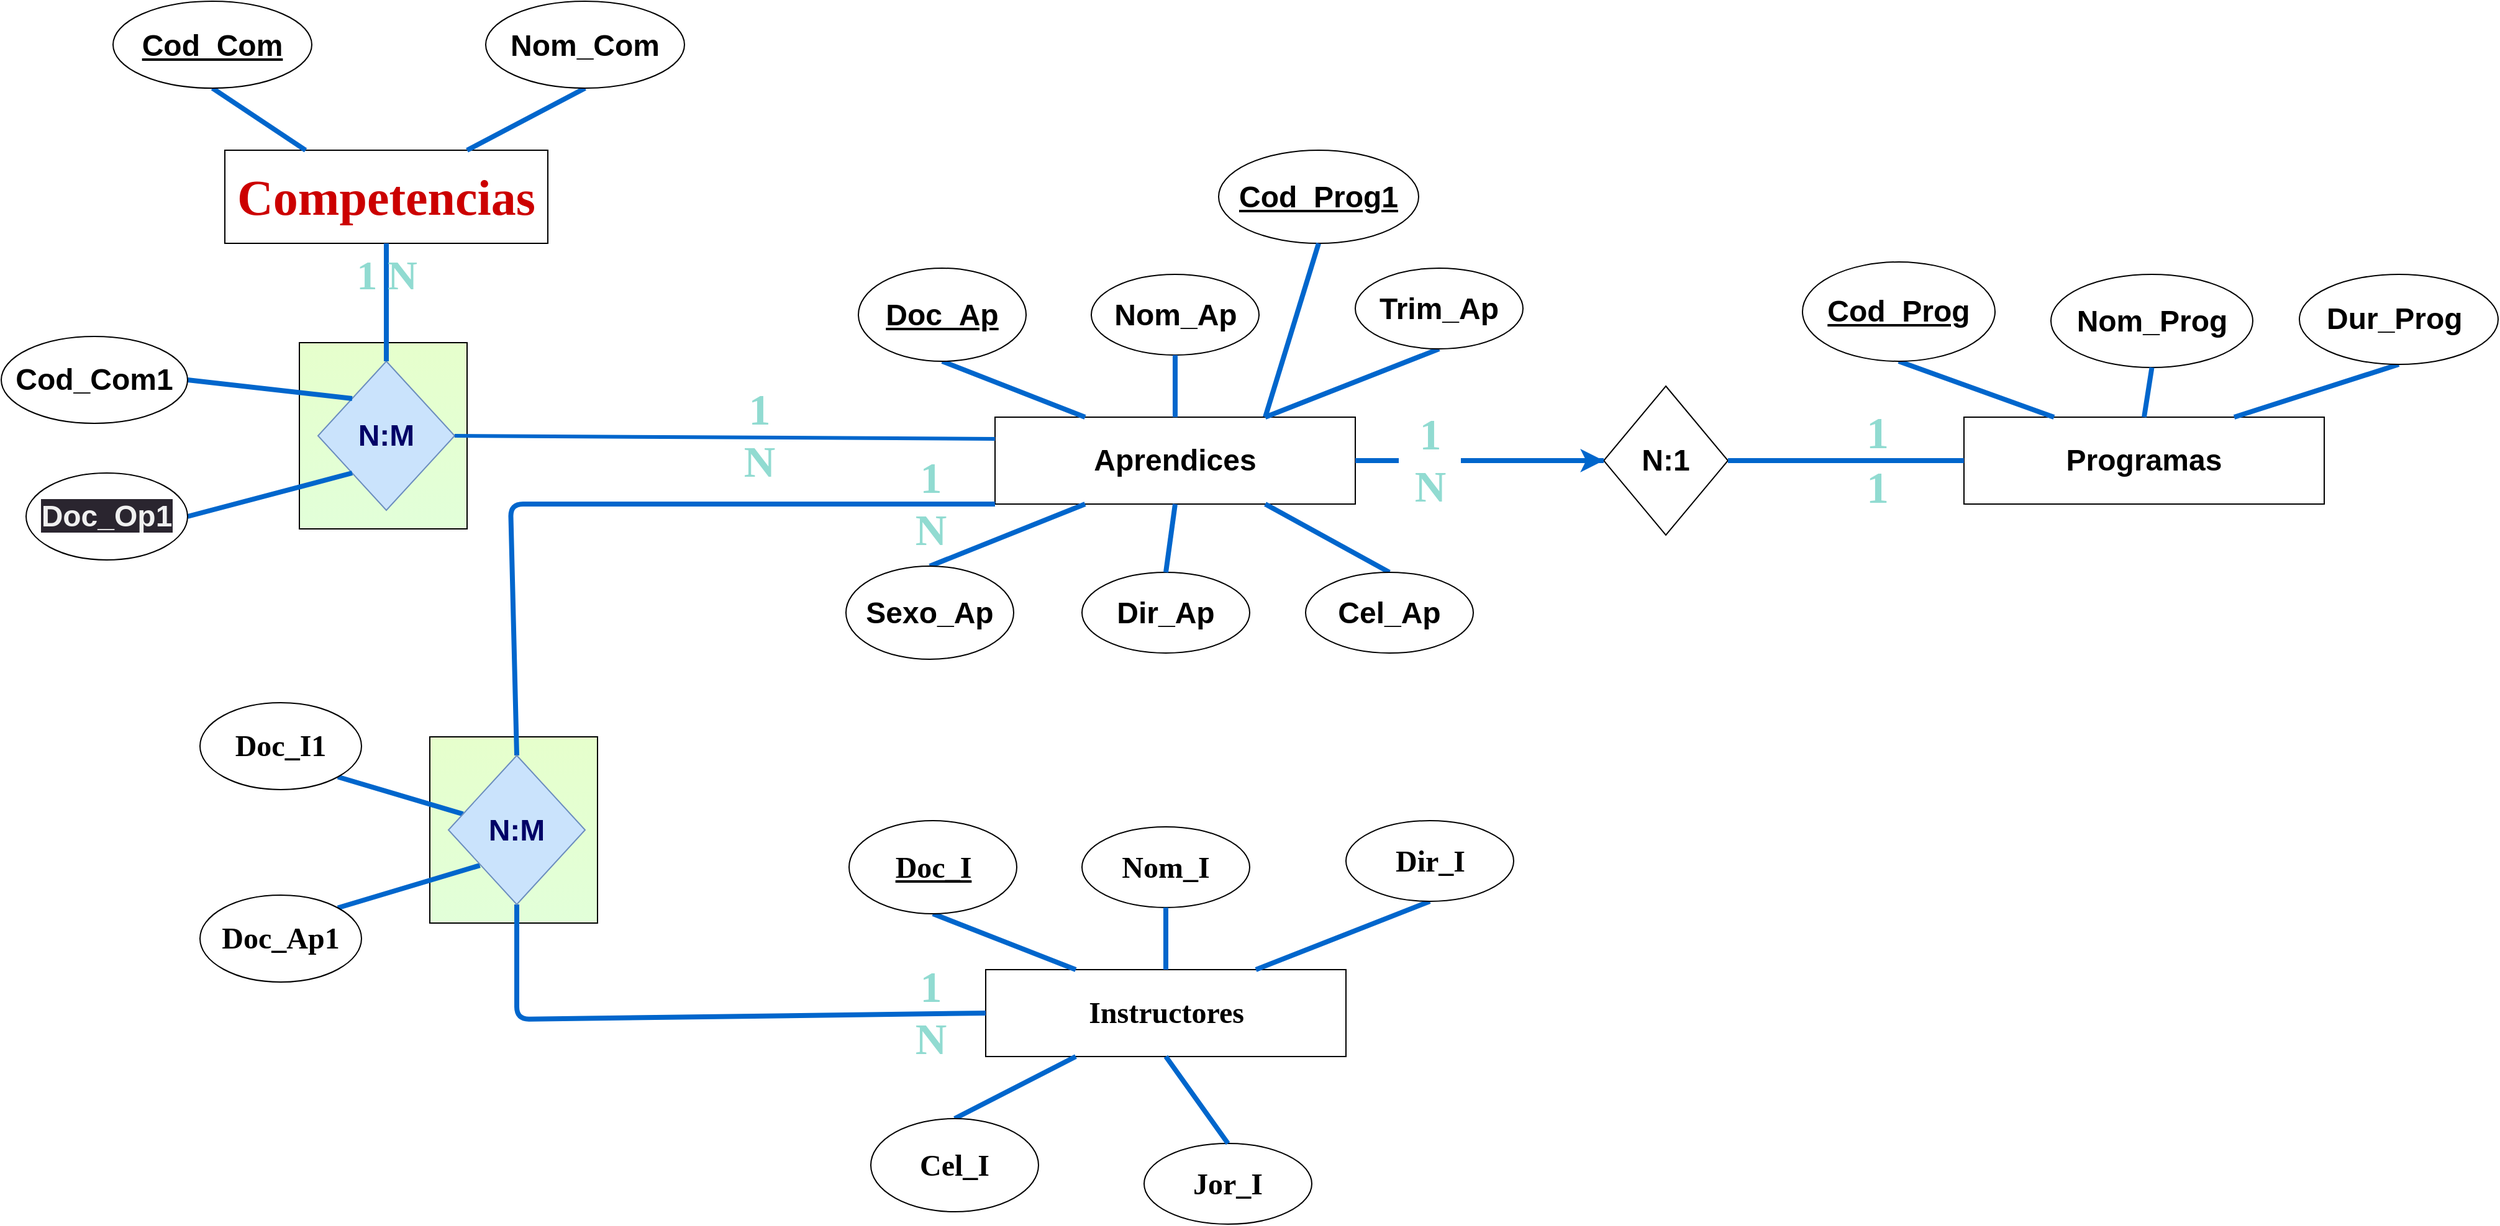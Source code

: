 <mxfile>
    <diagram id="QOmvYlBEMhs3jjYEqnPi" name="Página-1">
        <mxGraphModel dx="1664" dy="922" grid="1" gridSize="10" guides="1" tooltips="1" connect="1" arrows="1" fold="1" page="1" pageScale="1" pageWidth="827" pageHeight="1169" math="0" shadow="0">
            <root>
                <mxCell id="0"/>
                <mxCell id="1" parent="0"/>
                <mxCell id="82" value="" style="rounded=0;whiteSpace=wrap;html=1;fontFamily=Times New Roman;fontSize=30;fontColor=#000066;gradientColor=#E6FFCC;gradientDirection=north;fillColor=#E2FFD9;" vertex="1" parent="1">
                    <mxGeometry x="425" y="612.5" width="135" height="150" as="geometry"/>
                </mxCell>
                <mxCell id="69" value="" style="rounded=0;whiteSpace=wrap;html=1;fontFamily=Times New Roman;fontSize=30;fontColor=#000066;gradientColor=#E6FFCC;gradientDirection=north;fillColor=#E2FFD9;" vertex="1" parent="1">
                    <mxGeometry x="320" y="295" width="135" height="150" as="geometry"/>
                </mxCell>
                <mxCell id="2" value="&lt;h1&gt;&lt;font color=&quot;#cc0000&quot; face=&quot;Times New Roman&quot; style=&quot;font-size: 40px;&quot;&gt;Competencias&lt;/font&gt;&lt;/h1&gt;" style="rounded=0;whiteSpace=wrap;html=1;" vertex="1" parent="1">
                    <mxGeometry x="260" y="140" width="260" height="75" as="geometry"/>
                </mxCell>
                <mxCell id="6" value="" style="endArrow=none;html=1;entryX=0.25;entryY=0;entryDx=0;entryDy=0;exitX=0.5;exitY=1;exitDx=0;exitDy=0;strokeWidth=4;strokeColor=#0066CC;" edge="1" parent="1" source="7" target="2">
                    <mxGeometry width="50" height="50" relative="1" as="geometry">
                        <mxPoint x="300" y="120" as="sourcePoint"/>
                        <mxPoint x="440" y="180" as="targetPoint"/>
                    </mxGeometry>
                </mxCell>
                <mxCell id="7" value="&lt;h1 style=&quot;line-height: 140%;&quot;&gt;&lt;u&gt;Cod_Com&lt;/u&gt;&lt;/h1&gt;" style="ellipse;whiteSpace=wrap;html=1;" vertex="1" parent="1">
                    <mxGeometry x="170" y="20" width="160" height="70" as="geometry"/>
                </mxCell>
                <mxCell id="8" value="" style="endArrow=none;html=1;exitX=0.5;exitY=1;exitDx=0;exitDy=0;strokeWidth=4;strokeColor=#0066CC;entryX=0.75;entryY=0;entryDx=0;entryDy=0;" edge="1" parent="1" source="68" target="2">
                    <mxGeometry width="50" height="50" relative="1" as="geometry">
                        <mxPoint x="515" y="110" as="sourcePoint"/>
                        <mxPoint x="540" y="140" as="targetPoint"/>
                    </mxGeometry>
                </mxCell>
                <mxCell id="10" value="&lt;h1&gt;&lt;font color=&quot;#000066&quot;&gt;N:M&lt;/font&gt;&lt;/h1&gt;" style="rhombus;whiteSpace=wrap;html=1;rounded=0;fillColor=#CAE3FC;strokeColor=#6c8ebf;" vertex="1" parent="1">
                    <mxGeometry x="335" y="310" width="110" height="120" as="geometry"/>
                </mxCell>
                <mxCell id="12" value="" style="endArrow=none;html=1;fontFamily=Times New Roman;fontSize=23;fontColor=#FF3333;entryX=0.5;entryY=1;entryDx=0;entryDy=0;exitX=0.5;exitY=0;exitDx=0;exitDy=0;strokeWidth=4;strokeColor=#0066CC;" edge="1" parent="1" source="10" target="2">
                    <mxGeometry width="50" height="50" relative="1" as="geometry">
                        <mxPoint x="470" y="320" as="sourcePoint"/>
                        <mxPoint x="520" y="270" as="targetPoint"/>
                    </mxGeometry>
                </mxCell>
                <mxCell id="13" value="" style="endArrow=none;html=1;exitX=1;exitY=0.5;exitDx=0;exitDy=0;entryX=0;entryY=1;entryDx=0;entryDy=0;strokeWidth=4;strokeColor=#0066CC;" edge="1" parent="1" source="14" target="10">
                    <mxGeometry width="50" height="50" relative="1" as="geometry">
                        <mxPoint x="230" y="460" as="sourcePoint"/>
                        <mxPoint x="260" y="500" as="targetPoint"/>
                    </mxGeometry>
                </mxCell>
                <mxCell id="14" value="&lt;h1&gt;&lt;span style=&quot;color: rgb(240, 240, 240); font-family: Helvetica; font-style: normal; font-variant-ligatures: normal; font-variant-caps: normal; letter-spacing: normal; orphans: 2; text-align: center; text-indent: 0px; text-transform: none; widows: 2; word-spacing: 0px; -webkit-text-stroke-width: 0px; background-color: rgb(42, 37, 47); text-decoration-thickness: initial; text-decoration-style: initial; text-decoration-color: initial; float: none; display: inline !important;&quot;&gt;&lt;font style=&quot;font-size: 24px;&quot;&gt;Doc_Op1&lt;/font&gt;&lt;/span&gt;&lt;/h1&gt;" style="ellipse;whiteSpace=wrap;html=1;" vertex="1" parent="1">
                    <mxGeometry x="100" y="400" width="130" height="70" as="geometry"/>
                </mxCell>
                <mxCell id="15" value="" style="endArrow=none;html=1;entryX=0;entryY=0;entryDx=0;entryDy=0;exitX=1;exitY=0.5;exitDx=0;exitDy=0;strokeWidth=4;strokeColor=#0066CC;" edge="1" parent="1" source="16" target="10">
                    <mxGeometry width="50" height="50" relative="1" as="geometry">
                        <mxPoint x="90" y="270" as="sourcePoint"/>
                        <mxPoint x="-10.0" y="320.0" as="targetPoint"/>
                    </mxGeometry>
                </mxCell>
                <mxCell id="16" value="&lt;h1&gt;Cod_Com1&lt;/h1&gt;" style="ellipse;whiteSpace=wrap;html=1;" vertex="1" parent="1">
                    <mxGeometry x="80" y="290" width="150" height="70" as="geometry"/>
                </mxCell>
                <mxCell id="17" value="&lt;h1&gt;Aprendices&lt;/h1&gt;" style="whiteSpace=wrap;html=1;rounded=0;" vertex="1" parent="1">
                    <mxGeometry x="880" y="355" width="290" height="70" as="geometry"/>
                </mxCell>
                <mxCell id="19" value="" style="endArrow=none;html=1;entryX=0.25;entryY=0;entryDx=0;entryDy=0;exitX=0.5;exitY=1;exitDx=0;exitDy=0;strokeWidth=4;strokeColor=#0066CC;" edge="1" parent="1" source="20" target="17">
                    <mxGeometry width="50" height="50" relative="1" as="geometry">
                        <mxPoint x="935" y="325" as="sourcePoint"/>
                        <mxPoint x="975.0" y="355.0" as="targetPoint"/>
                    </mxGeometry>
                </mxCell>
                <mxCell id="20" value="&lt;h1&gt;&lt;u&gt;Doc_Ap&lt;/u&gt;&lt;/h1&gt;" style="ellipse;whiteSpace=wrap;html=1;" vertex="1" parent="1">
                    <mxGeometry x="770" y="235" width="135" height="75" as="geometry"/>
                </mxCell>
                <mxCell id="21" value="" style="endArrow=none;html=1;entryX=0.75;entryY=0;entryDx=0;entryDy=0;exitX=0.5;exitY=1;exitDx=0;exitDy=0;strokeWidth=4;strokeColor=#0066CC;" edge="1" parent="1" source="22" target="17">
                    <mxGeometry width="50" height="50" relative="1" as="geometry">
                        <mxPoint x="1125" y="305" as="sourcePoint"/>
                        <mxPoint x="1025.0" y="355.0" as="targetPoint"/>
                    </mxGeometry>
                </mxCell>
                <mxCell id="22" value="&lt;h1&gt;Trim_Ap&lt;/h1&gt;" style="ellipse;whiteSpace=wrap;html=1;" vertex="1" parent="1">
                    <mxGeometry x="1170" y="235" width="135" height="65" as="geometry"/>
                </mxCell>
                <mxCell id="23" value="&lt;h1&gt;Nom_Ap&lt;/h1&gt;" style="ellipse;whiteSpace=wrap;html=1;" vertex="1" parent="1">
                    <mxGeometry x="957.5" y="240" width="135" height="65" as="geometry"/>
                </mxCell>
                <mxCell id="25" value="" style="endArrow=none;html=1;entryX=0.5;entryY=0;entryDx=0;entryDy=0;exitX=0.5;exitY=1;exitDx=0;exitDy=0;strokeWidth=4;strokeColor=#0066CC;" edge="1" parent="1" source="23" target="17">
                    <mxGeometry width="50" height="50" relative="1" as="geometry">
                        <mxPoint x="880" y="355.0" as="sourcePoint"/>
                        <mxPoint x="995" y="400" as="targetPoint"/>
                    </mxGeometry>
                </mxCell>
                <mxCell id="26" value="&lt;h1&gt;&lt;u&gt;Cod_Prog1&lt;/u&gt;&lt;/h1&gt;" style="ellipse;whiteSpace=wrap;html=1;" vertex="1" parent="1">
                    <mxGeometry x="1060" y="140" width="161" height="75" as="geometry"/>
                </mxCell>
                <mxCell id="27" value="" style="endArrow=none;html=1;entryX=0.75;entryY=0;entryDx=0;entryDy=0;exitX=0.5;exitY=1;exitDx=0;exitDy=0;strokeWidth=4;strokeColor=#0066CC;" edge="1" parent="1" source="26" target="17">
                    <mxGeometry width="50" height="50" relative="1" as="geometry">
                        <mxPoint x="1008.5" y="265.0" as="sourcePoint"/>
                        <mxPoint x="1107.5" y="345" as="targetPoint"/>
                    </mxGeometry>
                </mxCell>
                <mxCell id="28" value="" style="endArrow=none;html=1;entryX=0.25;entryY=1;entryDx=0;entryDy=0;exitX=0.5;exitY=0;exitDx=0;exitDy=0;strokeWidth=4;strokeColor=#0066CC;" edge="1" parent="1" source="29" target="17">
                    <mxGeometry width="50" height="50" relative="1" as="geometry">
                        <mxPoint x="955" y="560" as="sourcePoint"/>
                        <mxPoint x="972.5" y="590" as="targetPoint"/>
                    </mxGeometry>
                </mxCell>
                <mxCell id="29" value="&lt;h1&gt;Sexo_Ap&lt;/h1&gt;" style="ellipse;whiteSpace=wrap;html=1;" vertex="1" parent="1">
                    <mxGeometry x="760" y="475" width="135" height="75" as="geometry"/>
                </mxCell>
                <mxCell id="30" value="" style="endArrow=none;html=1;entryX=0.75;entryY=1;entryDx=0;entryDy=0;exitX=0.5;exitY=0;exitDx=0;exitDy=0;strokeWidth=4;strokeColor=#0066CC;" edge="1" parent="1" source="31" target="17">
                    <mxGeometry width="50" height="50" relative="1" as="geometry">
                        <mxPoint x="1145" y="540" as="sourcePoint"/>
                        <mxPoint x="1117.5" y="590" as="targetPoint"/>
                    </mxGeometry>
                </mxCell>
                <mxCell id="31" value="&lt;h1&gt;Cel_Ap&lt;/h1&gt;" style="ellipse;whiteSpace=wrap;html=1;" vertex="1" parent="1">
                    <mxGeometry x="1130" y="480" width="135" height="65" as="geometry"/>
                </mxCell>
                <mxCell id="32" value="&lt;h1&gt;Dir_Ap&lt;/h1&gt;" style="ellipse;whiteSpace=wrap;html=1;" vertex="1" parent="1">
                    <mxGeometry x="950" y="480" width="135" height="65" as="geometry"/>
                </mxCell>
                <mxCell id="33" value="" style="endArrow=none;html=1;exitX=0.5;exitY=0;exitDx=0;exitDy=0;entryX=0.5;entryY=1;entryDx=0;entryDy=0;strokeWidth=4;strokeColor=#0066CC;" edge="1" parent="1" source="32" target="17">
                    <mxGeometry width="50" height="50" relative="1" as="geometry">
                        <mxPoint x="900" y="590.0" as="sourcePoint"/>
                        <mxPoint x="1010" y="440" as="targetPoint"/>
                    </mxGeometry>
                </mxCell>
                <mxCell id="34" value="&lt;h1&gt;N:1&lt;/h1&gt;" style="rhombus;whiteSpace=wrap;html=1;rounded=0;" vertex="1" parent="1">
                    <mxGeometry x="1370" y="330" width="100" height="120" as="geometry"/>
                </mxCell>
                <mxCell id="36" value="&lt;h1&gt;Programas&lt;/h1&gt;" style="whiteSpace=wrap;html=1;rounded=0;" vertex="1" parent="1">
                    <mxGeometry x="1660" y="355" width="290" height="70" as="geometry"/>
                </mxCell>
                <mxCell id="37" value="" style="endArrow=none;html=1;entryX=0.25;entryY=0;entryDx=0;entryDy=0;exitX=0.5;exitY=1;exitDx=0;exitDy=0;strokeWidth=4;strokeColor=#0066CC;" edge="1" parent="1" source="38" target="36">
                    <mxGeometry width="50" height="50" relative="1" as="geometry">
                        <mxPoint x="1715" y="325" as="sourcePoint"/>
                        <mxPoint x="1755.0" y="355.0" as="targetPoint"/>
                    </mxGeometry>
                </mxCell>
                <mxCell id="38" value="&lt;h1&gt;&lt;u&gt;Cod_Prog&lt;/u&gt;&lt;/h1&gt;" style="ellipse;whiteSpace=wrap;html=1;" vertex="1" parent="1">
                    <mxGeometry x="1530" y="230" width="155" height="80" as="geometry"/>
                </mxCell>
                <mxCell id="39" value="" style="endArrow=none;html=1;entryX=0.75;entryY=0;entryDx=0;entryDy=0;exitX=0.5;exitY=1;exitDx=0;exitDy=0;strokeWidth=4;strokeColor=#0066CC;" edge="1" parent="1" source="40" target="36">
                    <mxGeometry width="50" height="50" relative="1" as="geometry">
                        <mxPoint x="1905" y="305" as="sourcePoint"/>
                        <mxPoint x="1805.0" y="355.0" as="targetPoint"/>
                    </mxGeometry>
                </mxCell>
                <mxCell id="40" value="&lt;h1&gt;Dur_Prog&amp;nbsp;&lt;/h1&gt;" style="ellipse;whiteSpace=wrap;html=1;" vertex="1" parent="1">
                    <mxGeometry x="1930" y="240" width="160" height="72.5" as="geometry"/>
                </mxCell>
                <mxCell id="41" value="&lt;h1&gt;Nom_Prog&lt;/h1&gt;" style="ellipse;whiteSpace=wrap;html=1;" vertex="1" parent="1">
                    <mxGeometry x="1730" y="240" width="162.5" height="75" as="geometry"/>
                </mxCell>
                <mxCell id="42" value="" style="endArrow=none;html=1;entryX=0.5;entryY=0;entryDx=0;entryDy=0;exitX=0.5;exitY=1;exitDx=0;exitDy=0;strokeWidth=4;strokeColor=#0066CC;" edge="1" parent="1" source="41" target="36">
                    <mxGeometry width="50" height="50" relative="1" as="geometry">
                        <mxPoint x="1660" y="355.0" as="sourcePoint"/>
                        <mxPoint x="1775" y="400" as="targetPoint"/>
                    </mxGeometry>
                </mxCell>
                <mxCell id="44" value="" style="endArrow=none;html=1;fontFamily=Times New Roman;fontSize=23;fontColor=#FF3333;exitX=1;exitY=0.5;exitDx=0;exitDy=0;entryX=0;entryY=0.25;entryDx=0;entryDy=0;strokeWidth=3;strokeColor=#0066CC;" edge="1" parent="1" source="10" target="17">
                    <mxGeometry width="50" height="50" relative="1" as="geometry">
                        <mxPoint x="740" y="250" as="sourcePoint"/>
                        <mxPoint x="790" y="200" as="targetPoint"/>
                    </mxGeometry>
                </mxCell>
                <mxCell id="45" value="" style="endArrow=none;html=1;fontFamily=Times New Roman;fontSize=23;fontColor=#FF3333;exitX=1;exitY=0.5;exitDx=0;exitDy=0;entryX=0;entryY=0.5;entryDx=0;entryDy=0;strokeWidth=4;strokeColor=#0066CC;startArrow=none;" edge="1" parent="1" source="75" target="34">
                    <mxGeometry width="50" height="50" relative="1" as="geometry">
                        <mxPoint x="1115" y="355" as="sourcePoint"/>
                        <mxPoint x="1550" y="357.5" as="targetPoint"/>
                    </mxGeometry>
                </mxCell>
                <mxCell id="46" value="" style="endArrow=none;html=1;fontFamily=Times New Roman;fontSize=23;fontColor=#FF3333;exitX=1;exitY=0.5;exitDx=0;exitDy=0;entryX=0;entryY=0.5;entryDx=0;entryDy=0;strokeWidth=4;strokeColor=#0066CC;" edge="1" parent="1" source="34" target="36">
                    <mxGeometry width="50" height="50" relative="1" as="geometry">
                        <mxPoint x="1240" y="240" as="sourcePoint"/>
                        <mxPoint x="1290" y="190" as="targetPoint"/>
                    </mxGeometry>
                </mxCell>
                <mxCell id="47" value="&lt;h1&gt;Instructores&lt;/h1&gt;" style="whiteSpace=wrap;html=1;rounded=0;fontFamily=Times New Roman;fontStyle=0" vertex="1" parent="1">
                    <mxGeometry x="872.5" y="800" width="290" height="70" as="geometry"/>
                </mxCell>
                <mxCell id="48" value="" style="endArrow=none;html=1;entryX=0.25;entryY=0;entryDx=0;entryDy=0;exitX=0.5;exitY=1;exitDx=0;exitDy=0;strokeWidth=4;strokeColor=#0066CC;fontFamily=Times New Roman;fontStyle=0" edge="1" parent="1" source="49" target="47">
                    <mxGeometry width="50" height="50" relative="1" as="geometry">
                        <mxPoint x="927.5" y="770" as="sourcePoint"/>
                        <mxPoint x="967.5" y="800.0" as="targetPoint"/>
                    </mxGeometry>
                </mxCell>
                <mxCell id="49" value="&lt;h1&gt;&lt;u&gt;Doc_I&lt;/u&gt;&lt;/h1&gt;" style="ellipse;whiteSpace=wrap;html=1;fontFamily=Times New Roman;fontStyle=0" vertex="1" parent="1">
                    <mxGeometry x="762.5" y="680" width="135" height="75" as="geometry"/>
                </mxCell>
                <mxCell id="50" value="" style="endArrow=none;html=1;entryX=0.75;entryY=0;entryDx=0;entryDy=0;exitX=0.5;exitY=1;exitDx=0;exitDy=0;strokeWidth=4;strokeColor=#0066CC;fontFamily=Times New Roman;fontStyle=0" edge="1" parent="1" source="51" target="47">
                    <mxGeometry width="50" height="50" relative="1" as="geometry">
                        <mxPoint x="1117.5" y="750" as="sourcePoint"/>
                        <mxPoint x="1017.5" y="800.0" as="targetPoint"/>
                    </mxGeometry>
                </mxCell>
                <mxCell id="51" value="&lt;h1&gt;Dir_I&lt;/h1&gt;" style="ellipse;whiteSpace=wrap;html=1;fontFamily=Times New Roman;fontStyle=0" vertex="1" parent="1">
                    <mxGeometry x="1162.5" y="680" width="135" height="65" as="geometry"/>
                </mxCell>
                <mxCell id="52" value="&lt;h1&gt;Nom_I&lt;/h1&gt;" style="ellipse;whiteSpace=wrap;html=1;fontFamily=Times New Roman;fontStyle=0" vertex="1" parent="1">
                    <mxGeometry x="950" y="685" width="135" height="65" as="geometry"/>
                </mxCell>
                <mxCell id="53" value="" style="endArrow=none;html=1;entryX=0.5;entryY=0;entryDx=0;entryDy=0;exitX=0.5;exitY=1;exitDx=0;exitDy=0;strokeWidth=4;strokeColor=#0066CC;fontFamily=Times New Roman;fontStyle=0" edge="1" parent="1" source="52" target="47">
                    <mxGeometry width="50" height="50" relative="1" as="geometry">
                        <mxPoint x="872.5" y="800.0" as="sourcePoint"/>
                        <mxPoint x="987.5" y="845" as="targetPoint"/>
                    </mxGeometry>
                </mxCell>
                <mxCell id="54" value="" style="endArrow=none;html=1;entryX=0.25;entryY=1;entryDx=0;entryDy=0;exitX=0.5;exitY=0;exitDx=0;exitDy=0;strokeWidth=4;strokeColor=#0066CC;fontFamily=Times New Roman;fontStyle=0" edge="1" parent="1" source="55" target="47">
                    <mxGeometry width="50" height="50" relative="1" as="geometry">
                        <mxPoint x="947.5" y="1005" as="sourcePoint"/>
                        <mxPoint x="965" y="1035" as="targetPoint"/>
                    </mxGeometry>
                </mxCell>
                <mxCell id="55" value="&lt;h1&gt;Cel_I&lt;/h1&gt;" style="ellipse;whiteSpace=wrap;html=1;fontFamily=Times New Roman;fontStyle=0" vertex="1" parent="1">
                    <mxGeometry x="780" y="920" width="135" height="75" as="geometry"/>
                </mxCell>
                <mxCell id="58" value="&lt;h1&gt;Jor_I&lt;/h1&gt;" style="ellipse;whiteSpace=wrap;html=1;fontFamily=Times New Roman;fontStyle=0" vertex="1" parent="1">
                    <mxGeometry x="1000" y="940" width="135" height="65" as="geometry"/>
                </mxCell>
                <mxCell id="59" value="" style="endArrow=none;html=1;exitX=0.5;exitY=0;exitDx=0;exitDy=0;entryX=0.5;entryY=1;entryDx=0;entryDy=0;strokeWidth=4;strokeColor=#0066CC;fontFamily=Times New Roman;fontStyle=0" edge="1" parent="1" source="58" target="47">
                    <mxGeometry width="50" height="50" relative="1" as="geometry">
                        <mxPoint x="892.5" y="1035" as="sourcePoint"/>
                        <mxPoint x="1002.5" y="885" as="targetPoint"/>
                    </mxGeometry>
                </mxCell>
                <mxCell id="61" value="" style="endArrow=none;html=1;fontFamily=Times New Roman;fontSize=23;fontColor=#FF3333;entryX=0;entryY=1;entryDx=0;entryDy=0;strokeWidth=4;strokeColor=#0066CC;exitX=0.5;exitY=0;exitDx=0;exitDy=0;" edge="1" parent="1" source="83" target="17">
                    <mxGeometry width="50" height="50" relative="1" as="geometry">
                        <mxPoint x="490" y="625" as="sourcePoint"/>
                        <mxPoint x="890" y="630" as="targetPoint"/>
                        <Array as="points">
                            <mxPoint x="490" y="425"/>
                        </Array>
                    </mxGeometry>
                </mxCell>
                <mxCell id="62" value="" style="endArrow=none;html=1;fontFamily=Times New Roman;fontSize=23;fontColor=#FF3333;exitX=0.5;exitY=1;exitDx=0;exitDy=0;entryX=0;entryY=0.5;entryDx=0;entryDy=0;strokeWidth=4;strokeColor=#0066CC;fontStyle=0" edge="1" parent="1" source="83" target="47">
                    <mxGeometry width="50" height="50" relative="1" as="geometry">
                        <mxPoint x="490.0" y="750.0" as="sourcePoint"/>
                        <mxPoint x="870" y="830" as="targetPoint"/>
                        <Array as="points">
                            <mxPoint x="495" y="840"/>
                        </Array>
                    </mxGeometry>
                </mxCell>
                <mxCell id="63" value="" style="endArrow=none;html=1;exitX=1;exitY=0;exitDx=0;exitDy=0;entryX=0.23;entryY=0.738;entryDx=0;entryDy=0;strokeWidth=4;strokeColor=#0066CC;fontFamily=Times New Roman;fontStyle=0;entryPerimeter=0;" edge="1" parent="1" source="64" target="83">
                    <mxGeometry width="50" height="50" relative="1" as="geometry">
                        <mxPoint x="297.5" y="810" as="sourcePoint"/>
                        <mxPoint x="460.0" y="718.75" as="targetPoint"/>
                    </mxGeometry>
                </mxCell>
                <mxCell id="64" value="&lt;h1&gt;Doc_Ap1&lt;/h1&gt;" style="ellipse;whiteSpace=wrap;html=1;fontFamily=Times New Roman;fontStyle=0" vertex="1" parent="1">
                    <mxGeometry x="240" y="740" width="130" height="70" as="geometry"/>
                </mxCell>
                <mxCell id="65" value="" style="endArrow=none;html=1;exitX=1;exitY=1;exitDx=0;exitDy=0;strokeWidth=4;strokeColor=#0066CC;fontFamily=Times New Roman;fontStyle=0" edge="1" parent="1" source="66" target="83">
                    <mxGeometry width="50" height="50" relative="1" as="geometry">
                        <mxPoint x="157.5" y="620" as="sourcePoint"/>
                        <mxPoint x="460.0" y="656.25" as="targetPoint"/>
                    </mxGeometry>
                </mxCell>
                <mxCell id="66" value="&lt;h1&gt;Doc_I1&lt;/h1&gt;" style="ellipse;whiteSpace=wrap;html=1;fontFamily=Times New Roman;fontStyle=0" vertex="1" parent="1">
                    <mxGeometry x="240" y="585" width="130" height="70" as="geometry"/>
                </mxCell>
                <mxCell id="68" value="&lt;h1 style=&quot;line-height: 140%;&quot;&gt;Nom_Com&lt;/h1&gt;" style="ellipse;whiteSpace=wrap;html=1;" vertex="1" parent="1">
                    <mxGeometry x="470" y="20" width="160" height="70" as="geometry"/>
                </mxCell>
                <mxCell id="73" value="&lt;h5&gt;&lt;font color=&quot;#91dbd1&quot;&gt;1 N&lt;/font&gt;&lt;/h5&gt;" style="text;html=1;align=center;verticalAlign=middle;resizable=0;points=[];autosize=1;strokeColor=none;fillColor=none;fontSize=40;fontFamily=Times New Roman;fontColor=#CC0000;" vertex="1" parent="1">
                    <mxGeometry x="355" y="160" width="70" height="160" as="geometry"/>
                </mxCell>
                <mxCell id="74" value="&lt;h6 style=&quot;font-size: 35px;&quot;&gt;1&lt;br style=&quot;font-size: 35px;&quot;&gt;N&lt;/h6&gt;" style="text;html=1;align=center;verticalAlign=middle;resizable=0;points=[];autosize=1;strokeColor=none;fillColor=none;fontSize=35;fontFamily=Times New Roman;fontColor=#91DBD1;" vertex="1" parent="1">
                    <mxGeometry x="665" y="240" width="50" height="260" as="geometry"/>
                </mxCell>
                <mxCell id="76" value="" style="endArrow=none;html=1;fontFamily=Times New Roman;fontSize=23;fontColor=#FF3333;exitX=1;exitY=0.5;exitDx=0;exitDy=0;entryX=0;entryY=0.5;entryDx=0;entryDy=0;strokeWidth=4;strokeColor=#0066CC;" edge="1" parent="1" source="17" target="75">
                    <mxGeometry width="50" height="50" relative="1" as="geometry">
                        <mxPoint x="1170" y="390" as="sourcePoint"/>
                        <mxPoint x="1440" y="390" as="targetPoint"/>
                    </mxGeometry>
                </mxCell>
                <mxCell id="81" value="" style="edgeStyle=none;html=1;strokeColor=#0066CC;strokeWidth=4;fontFamily=Times New Roman;fontSize=40;fontColor=#91DBD1;" edge="1" parent="1" source="75" target="34">
                    <mxGeometry relative="1" as="geometry"/>
                </mxCell>
                <mxCell id="75" value="&lt;h5 style=&quot;font-size: 35px;&quot;&gt;1&lt;br style=&quot;font-size: 35px;&quot;&gt;N&lt;/h5&gt;" style="text;html=1;align=center;verticalAlign=middle;resizable=0;points=[];autosize=1;strokeColor=none;fillColor=none;fontSize=35;fontFamily=Times New Roman;fontColor=#91DBD1;" vertex="1" parent="1">
                    <mxGeometry x="1205" y="285" width="50" height="210" as="geometry"/>
                </mxCell>
                <mxCell id="77" value="&lt;h5 style=&quot;font-size: 35px;&quot;&gt;1&lt;br&gt;N&lt;/h5&gt;" style="text;html=1;align=center;verticalAlign=middle;resizable=0;points=[];autosize=1;strokeColor=none;fillColor=none;fontSize=24;fontFamily=Times New Roman;fontColor=#91DBD1;fontStyle=0" vertex="1" parent="1">
                    <mxGeometry x="802.5" y="320" width="50" height="210" as="geometry"/>
                </mxCell>
                <mxCell id="78" value="&lt;h5 style=&quot;font-size: 36px;&quot;&gt;1&lt;br style=&quot;font-size: 36px;&quot;&gt;1&lt;/h5&gt;" style="text;html=1;align=center;verticalAlign=middle;resizable=0;points=[];autosize=1;strokeColor=none;fillColor=none;fontSize=36;fontFamily=Times New Roman;fontColor=#91DBD1;" vertex="1" parent="1">
                    <mxGeometry x="1570" y="280" width="40" height="220" as="geometry"/>
                </mxCell>
                <mxCell id="80" value="&lt;h5 style=&quot;font-size: 35px;&quot;&gt;1&lt;br&gt;N&lt;/h5&gt;" style="text;html=1;align=center;verticalAlign=middle;resizable=0;points=[];autosize=1;strokeColor=none;fillColor=none;fontSize=24;fontFamily=Times New Roman;fontColor=#91DBD1;fontStyle=0" vertex="1" parent="1">
                    <mxGeometry x="802.5" y="730" width="50" height="210" as="geometry"/>
                </mxCell>
                <mxCell id="83" value="&lt;h1&gt;&lt;font color=&quot;#000066&quot;&gt;N:M&lt;/font&gt;&lt;/h1&gt;" style="rhombus;whiteSpace=wrap;html=1;rounded=0;fillColor=#CAE3FC;strokeColor=#6c8ebf;" vertex="1" parent="1">
                    <mxGeometry x="440" y="627.5" width="110" height="120" as="geometry"/>
                </mxCell>
                <mxCell id="84" value="" style="endArrow=none;html=1;strokeColor=#FFFFFF;strokeWidth=2;fontFamily=Times New Roman;fontSize=35;fontColor=#91DBD1;" edge="1" parent="1">
                    <mxGeometry width="50" height="50" relative="1" as="geometry">
                        <mxPoint x="202.5" y="70" as="sourcePoint"/>
                        <mxPoint x="297.5" y="70" as="targetPoint"/>
                    </mxGeometry>
                </mxCell>
                <mxCell id="86" value="" style="endArrow=none;html=1;strokeColor=#FFFFFF;strokeWidth=2;fontFamily=Times New Roman;fontSize=35;fontColor=#91DBD1;" edge="1" parent="1">
                    <mxGeometry width="50" height="50" relative="1" as="geometry">
                        <mxPoint x="790" y="290" as="sourcePoint"/>
                        <mxPoint x="885" y="290" as="targetPoint"/>
                    </mxGeometry>
                </mxCell>
                <mxCell id="87" value="" style="endArrow=none;html=1;strokeColor=#FFFFFF;strokeWidth=2;fontFamily=Times New Roman;fontSize=35;fontColor=#91DBD1;" edge="1" parent="1">
                    <mxGeometry width="50" height="50" relative="1" as="geometry">
                        <mxPoint x="780" y="740" as="sourcePoint"/>
                        <mxPoint x="875" y="740" as="targetPoint"/>
                    </mxGeometry>
                </mxCell>
                <mxCell id="88" value="" style="endArrow=none;html=1;strokeColor=#FFFFFF;strokeWidth=2;fontFamily=Times New Roman;fontSize=35;fontColor=#91DBD1;" edge="1" parent="1">
                    <mxGeometry width="50" height="50" relative="1" as="geometry">
                        <mxPoint x="1559" y="285" as="sourcePoint"/>
                        <mxPoint x="1654" y="285" as="targetPoint"/>
                    </mxGeometry>
                </mxCell>
            </root>
        </mxGraphModel>
    </diagram>
</mxfile>